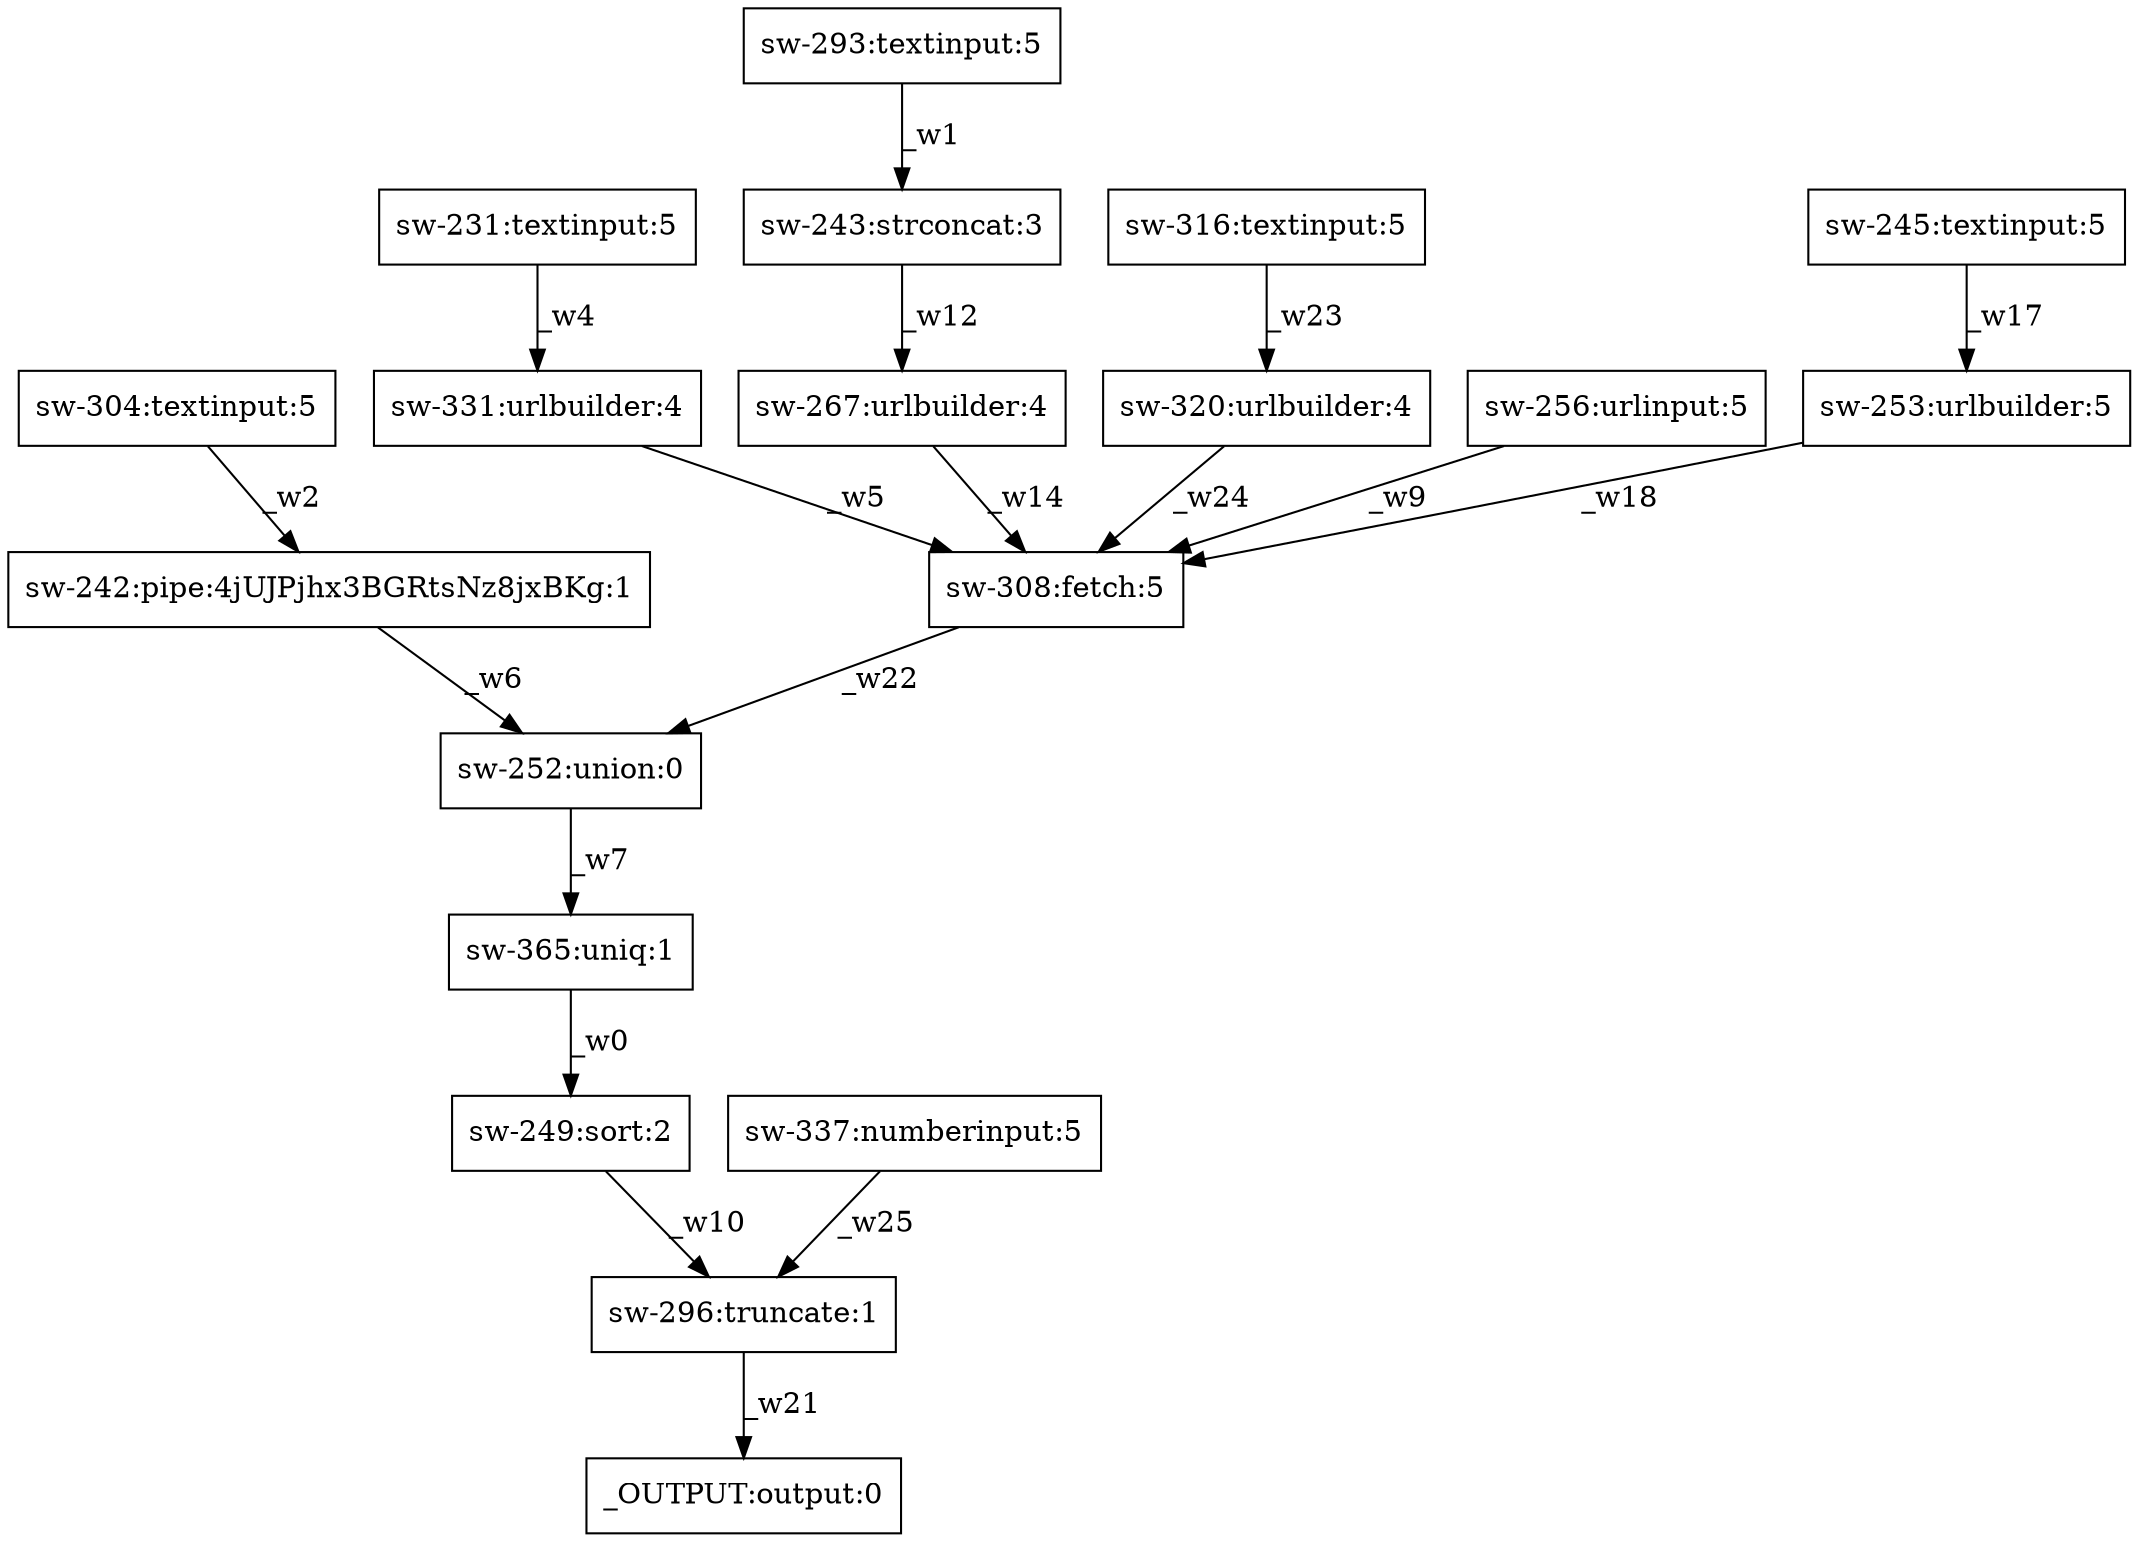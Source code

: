 digraph test1 { node [shape=box] "_OUTPUT" [label="_OUTPUT:output:0"];"sw-331" [label="sw-331:urlbuilder:4"];"sw-304" [label="sw-304:textinput:5"];"sw-267" [label="sw-267:urlbuilder:4"];"sw-245" [label="sw-245:textinput:5"];"sw-252" [label="sw-252:union:0"];"sw-249" [label="sw-249:sort:2"];"sw-316" [label="sw-316:textinput:5"];"sw-296" [label="sw-296:truncate:1"];"sw-242" [label="sw-242:pipe:4jUJPjhx3BGRtsNz8jxBKg:1"];"sw-365" [label="sw-365:uniq:1"];"sw-337" [label="sw-337:numberinput:5"];"sw-320" [label="sw-320:urlbuilder:4"];"sw-256" [label="sw-256:urlinput:5"];"sw-293" [label="sw-293:textinput:5"];"sw-231" [label="sw-231:textinput:5"];"sw-308" [label="sw-308:fetch:5"];"sw-253" [label="sw-253:urlbuilder:5"];"sw-243" [label="sw-243:strconcat:3"];"sw-365" -> "sw-249" [label="_w0"];"sw-293" -> "sw-243" [label="_w1"];"sw-304" -> "sw-242" [label="_w2"];"sw-231" -> "sw-331" [label="_w4"];"sw-331" -> "sw-308" [label="_w5"];"sw-242" -> "sw-252" [label="_w6"];"sw-252" -> "sw-365" [label="_w7"];"sw-256" -> "sw-308" [label="_w9"];"sw-249" -> "sw-296" [label="_w10"];"sw-243" -> "sw-267" [label="_w12"];"sw-267" -> "sw-308" [label="_w14"];"sw-245" -> "sw-253" [label="_w17"];"sw-253" -> "sw-308" [label="_w18"];"sw-296" -> "_OUTPUT" [label="_w21"];"sw-308" -> "sw-252" [label="_w22"];"sw-316" -> "sw-320" [label="_w23"];"sw-320" -> "sw-308" [label="_w24"];"sw-337" -> "sw-296" [label="_w25"];}